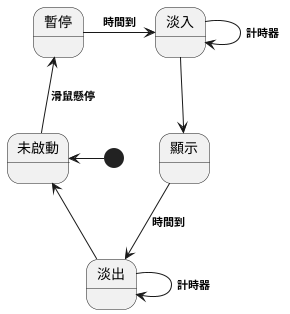 @startuml
skinparam state {
  FontName "Noto Sans CJK TC Medium"
  FontSize 14
}

skinparam arrow {
  FontName "Noto Sans CJK TC Light"
  FontSize 11
}

state 未啟動 {
}

state 暫停 {
}

state 淡入 {
}

state 顯示 {
}

state 淡出 {
}

[*] -right-> 未啟動
未啟動 -up-> 暫停 : **滑鼠懸停**
暫停 -right-> 淡入 : **時間到**
淡入 --> 淡入 : **計時器**
淡入 --> 顯示
顯示 --> 淡出 : **時間到**
淡出 --> 淡出 : **計時器**
淡出 -left-> 未啟動

@enduml